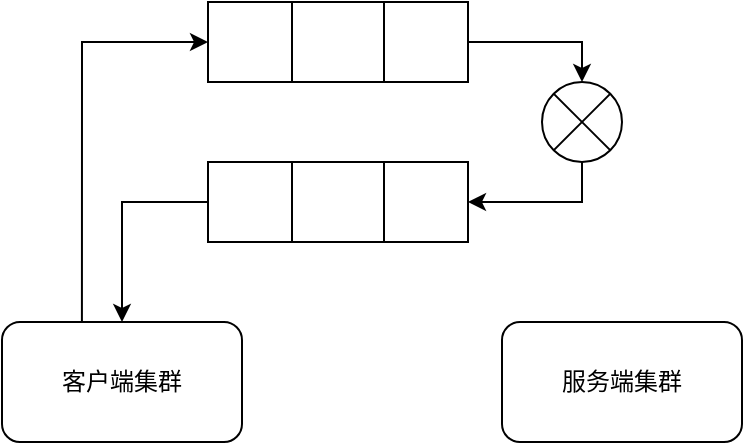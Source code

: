 <mxfile version="11.2.4" type="github" pages="1"><diagram id="y6vV1LG-eIwbxb2APr-B" name="Page-1"><mxGraphModel dx="946" dy="536" grid="1" gridSize="10" guides="1" tooltips="1" connect="1" arrows="1" fold="1" page="1" pageScale="1" pageWidth="826" pageHeight="1169" math="0" shadow="0"><root><mxCell id="0"/><mxCell id="1" parent="0"/><mxCell id="tdyY6P99xuA0VA6IPJe8-6" style="edgeStyle=orthogonalEdgeStyle;rounded=0;orthogonalLoop=1;jettySize=auto;html=1;entryX=1;entryY=0.5;entryDx=0;entryDy=0;exitX=0.333;exitY=0;exitDx=0;exitDy=0;exitPerimeter=0;" edge="1" parent="1" source="tdyY6P99xuA0VA6IPJe8-1" target="tdyY6P99xuA0VA6IPJe8-3"><mxGeometry relative="1" as="geometry"/></mxCell><mxCell id="tdyY6P99xuA0VA6IPJe8-1" value="客户端集群" style="rounded=1;whiteSpace=wrap;html=1;" vertex="1" parent="1"><mxGeometry x="180" y="200" width="120" height="60" as="geometry"/></mxCell><mxCell id="tdyY6P99xuA0VA6IPJe8-2" value="服务端集群" style="rounded=1;whiteSpace=wrap;html=1;" vertex="1" parent="1"><mxGeometry x="430" y="200" width="120" height="60" as="geometry"/></mxCell><mxCell id="tdyY6P99xuA0VA6IPJe8-12" style="edgeStyle=orthogonalEdgeStyle;rounded=0;orthogonalLoop=1;jettySize=auto;html=1;entryX=0.5;entryY=0;entryDx=0;entryDy=0;" edge="1" parent="1" source="tdyY6P99xuA0VA6IPJe8-3" target="tdyY6P99xuA0VA6IPJe8-14"><mxGeometry relative="1" as="geometry"><mxPoint x="560" y="30" as="targetPoint"/></mxGeometry></mxCell><mxCell id="tdyY6P99xuA0VA6IPJe8-3" value="" style="shape=process;whiteSpace=wrap;html=1;backgroundOutline=1;size=0.325;rotation=-180;" vertex="1" parent="1"><mxGeometry x="283" y="40" width="130" height="40" as="geometry"/></mxCell><mxCell id="tdyY6P99xuA0VA6IPJe8-9" style="edgeStyle=orthogonalEdgeStyle;rounded=0;orthogonalLoop=1;jettySize=auto;html=1;exitX=1;exitY=0.5;exitDx=0;exitDy=0;" edge="1" parent="1" source="tdyY6P99xuA0VA6IPJe8-5" target="tdyY6P99xuA0VA6IPJe8-1"><mxGeometry relative="1" as="geometry"/></mxCell><mxCell id="tdyY6P99xuA0VA6IPJe8-5" value="" style="shape=process;whiteSpace=wrap;html=1;backgroundOutline=1;size=0.325;rotation=180;" vertex="1" parent="1"><mxGeometry x="283" y="120" width="130" height="40" as="geometry"/></mxCell><mxCell id="tdyY6P99xuA0VA6IPJe8-13" style="edgeStyle=orthogonalEdgeStyle;rounded=0;orthogonalLoop=1;jettySize=auto;html=1;entryX=0;entryY=0.5;entryDx=0;entryDy=0;exitX=0.5;exitY=1;exitDx=0;exitDy=0;" edge="1" parent="1" source="tdyY6P99xuA0VA6IPJe8-14" target="tdyY6P99xuA0VA6IPJe8-5"><mxGeometry relative="1" as="geometry"><mxPoint x="470" y="120" as="sourcePoint"/></mxGeometry></mxCell><mxCell id="tdyY6P99xuA0VA6IPJe8-14" value="" style="shape=sumEllipse;perimeter=ellipsePerimeter;whiteSpace=wrap;html=1;backgroundOutline=1;" vertex="1" parent="1"><mxGeometry x="450" y="80" width="40" height="40" as="geometry"/></mxCell></root></mxGraphModel></diagram></mxfile>